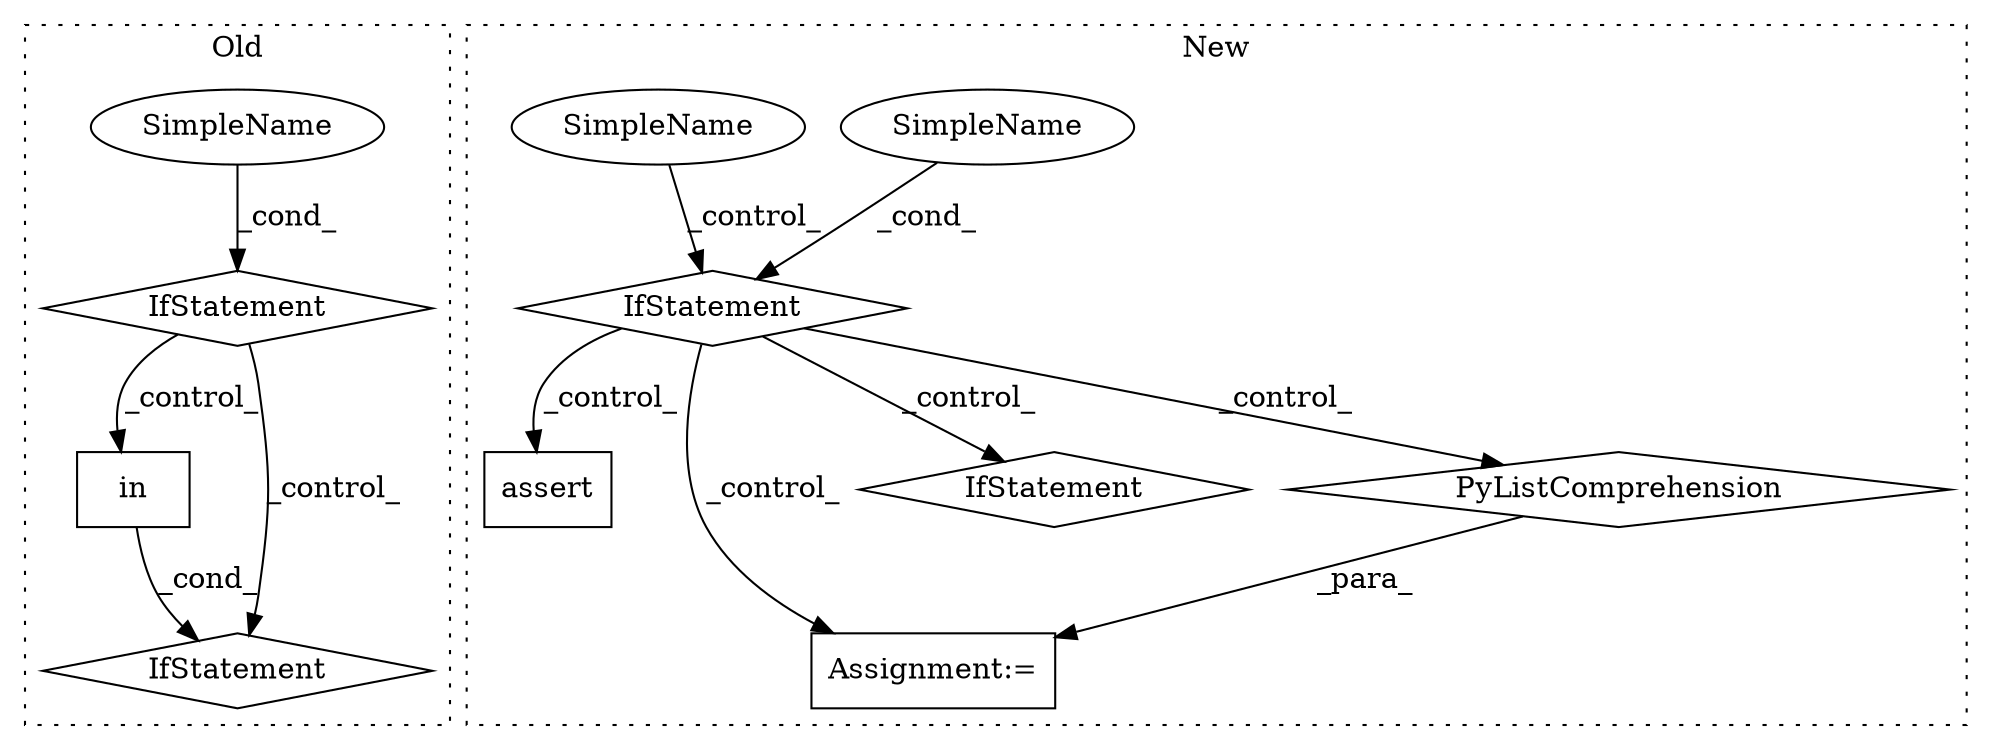 digraph G {
subgraph cluster0 {
1 [label="in" a="105" s="41035" l="39" shape="box"];
3 [label="IfStatement" a="25" s="41017,41074" l="18,2" shape="diamond"];
4 [label="SimpleName" a="42" s="" l="" shape="ellipse"];
5 [label="IfStatement" a="25" s="39904,39933" l="4,2" shape="diamond"];
label = "Old";
style="dotted";
}
subgraph cluster1 {
2 [label="assert" a="32" s="39507,39592" l="18,1" shape="box"];
6 [label="IfStatement" a="25" s="39436,39476" l="4,2" shape="diamond"];
7 [label="SimpleName" a="42" s="" l="" shape="ellipse"];
8 [label="Assignment:=" a="7" s="39877" l="20" shape="box"];
9 [label="SimpleName" a="42" s="38801" l="12" shape="ellipse"];
10 [label="IfStatement" a="25" s="40159,40201" l="4,2" shape="diamond"];
11 [label="PyListComprehension" a="109" s="39897" l="161" shape="diamond"];
label = "New";
style="dotted";
}
1 -> 3 [label="_cond_"];
4 -> 5 [label="_cond_"];
5 -> 1 [label="_control_"];
5 -> 3 [label="_control_"];
6 -> 2 [label="_control_"];
6 -> 8 [label="_control_"];
6 -> 11 [label="_control_"];
6 -> 10 [label="_control_"];
7 -> 6 [label="_cond_"];
9 -> 6 [label="_control_"];
11 -> 8 [label="_para_"];
}